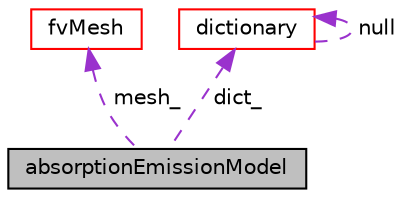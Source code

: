 digraph "absorptionEmissionModel"
{
  bgcolor="transparent";
  edge [fontname="Helvetica",fontsize="10",labelfontname="Helvetica",labelfontsize="10"];
  node [fontname="Helvetica",fontsize="10",shape=record];
  Node8 [label="absorptionEmissionModel",height=0.2,width=0.4,color="black", fillcolor="grey75", style="filled", fontcolor="black"];
  Node9 -> Node8 [dir="back",color="darkorchid3",fontsize="10",style="dashed",label=" mesh_" ,fontname="Helvetica"];
  Node9 [label="fvMesh",height=0.2,width=0.4,color="red",URL="$a23593.html",tooltip="Mesh data needed to do the Finite Volume discretisation. "];
  Node28 -> Node8 [dir="back",color="darkorchid3",fontsize="10",style="dashed",label=" dict_" ,fontname="Helvetica"];
  Node28 [label="dictionary",height=0.2,width=0.4,color="red",URL="$a27129.html",tooltip="A list of keyword definitions, which are a keyword followed by any number of values (e..."];
  Node28 -> Node28 [dir="back",color="darkorchid3",fontsize="10",style="dashed",label=" null" ,fontname="Helvetica"];
}
